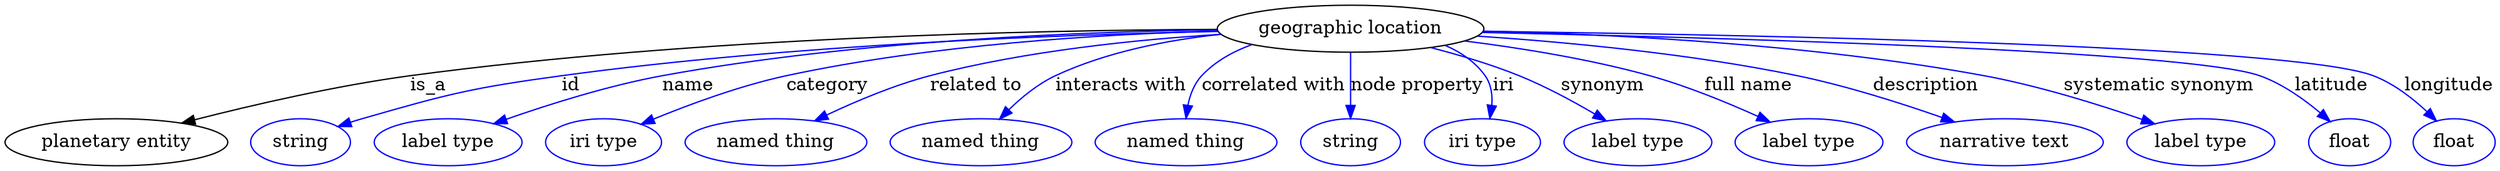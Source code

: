 digraph {
	graph [bb="0,0,1572.6,123"];
	node [label="\N"];
	"geographic location"	 [height=0.5,
		label="geographic location",
		pos="843.64,105",
		width=2.2387];
	"planetary entity"	 [height=0.5,
		pos="65.644,18",
		width=1.8234];
	"geographic location" -> "planetary entity"	 [label=is_a,
		lp="262.64,61.5",
		pos="e,107.2,32.058 763.77,102.19 625.67,96.994 347.83,84.935 251.64,69 205.25,61.314 153.78,46.711 116.76,35.094"];
	id	 [color=blue,
		height=0.5,
		label=string,
		pos="179.64,18",
		width=0.84854];
	"geographic location" -> id	 [color=blue,
		label=id,
		lp="359.14,61.5",
		pos="e,203.47,29.571 763.39,103.24 665.95,100.15 496.86,91.73 353.64,69 293.07,59.386 277.63,56 219.64,36 217.4,35.225 215.1,34.371 212.81,\
33.469",
		style=solid];
	name	 [color=blue,
		height=0.5,
		label="label type",
		pos="273.64,18",
		width=1.2638];
	"geographic location" -> name	 [color=blue,
		label=name,
		lp="438.14,61.5",
		pos="e,304.98,31.243 765.39,100.6 662.11,94.398 485.99,82.34 422.64,69 385.15,61.104 344.05,46.567 314.53,35.028",
		style=solid];
	category	 [color=blue,
		height=0.5,
		label="iri type",
		pos="373.64,18",
		width=1.011];
	"geographic location" -> category	 [color=blue,
		label=category,
		lp="529.14,61.5",
		pos="e,400.27,30.705 763.77,102.34 694.64,98.663 592.42,89.891 505.64,69 472.18,60.944 435.81,46.431 409.74,34.941",
		style=solid];
	"related to"	 [color=blue,
		height=0.5,
		label="named thing",
		pos="483.64,18",
		width=1.5346];
	"geographic location" -> "related to"	 [color=blue,
		label="related to",
		lp="619.64,61.5",
		pos="e,511.7,33.79 766.37,99.712 716.32,94.87 650.18,85.785 593.64,69 568.44,61.519 541.66,49.202 520.82,38.546",
		style=solid];
	"interacts with"	 [color=blue,
		height=0.5,
		label="named thing",
		pos="611.64,18",
		width=1.5346];
	"geographic location" -> "interacts with"	 [color=blue,
		label="interacts with",
		lp="707.64,61.5",
		pos="e,627.5,35.735 769.4,97.955 737.75,92.858 701.17,84.087 670.64,69 657.49,62.499 644.9,52.362 634.75,42.833",
		style=solid];
	"correlated with"	 [color=blue,
		height=0.5,
		label="named thing",
		pos="739.64,18",
		width=1.5346];
	"geographic location" -> "correlated with"	 [color=blue,
		label="correlated with",
		lp="798.64,61.5",
		pos="e,742.34,36.453 791.09,91.088 778.86,85.811 766.76,78.649 757.64,69 751.69,62.691 747.68,54.29 745,46.13",
		style=solid];
	"node property"	 [color=blue,
		height=0.5,
		label=string,
		pos="843.64,18",
		width=0.84854];
	"geographic location" -> "node property"	 [color=blue,
		label="node property",
		lp="881.64,61.5",
		pos="e,843.64,36.003 843.64,86.974 843.64,75.192 843.64,59.561 843.64,46.158",
		style=solid];
	iri	 [color=blue,
		height=0.5,
		label="iri type",
		pos="928.64,18",
		width=1.011];
	"geographic location" -> iri	 [color=blue,
		label=iri,
		lp="934.14,61.5",
		pos="e,929.83,36.134 893.13,90.534 903.63,85.315 913.64,78.319 920.64,69 925.51,62.524 927.94,54.263 929.04,46.285",
		style=solid];
	synonym	 [color=blue,
		height=0.5,
		label="label type",
		pos="1028.6,18",
		width=1.2638];
	"geographic location" -> synonym	 [color=blue,
		label=synonym,
		lp="997.14,61.5",
		pos="e,1005.8,33.604 890.96,90.359 908.17,84.456 927.58,77.117 944.64,69 962.67,60.423 981.77,49.029 997.2,39.187",
		style=solid];
	"full name"	 [color=blue,
		height=0.5,
		label="label type",
		pos="1137.6,18",
		width=1.2638];
	"geographic location" -> "full name"	 [color=blue,
		label="full name",
		lp="1091.1,61.5",
		pos="e,1110.5,32.652 912.41,95.428 947.15,89.601 989.67,80.945 1026.6,69 1052.5,60.652 1080.2,47.895 1101.5,37.229",
		style=solid];
	description	 [color=blue,
		height=0.5,
		label="narrative text",
		pos="1258.6,18",
		width=1.6068];
	"geographic location" -> description	 [color=blue,
		label=description,
		lp="1199.1,61.5",
		pos="e,1225.3,32.872 920.92,99.738 977.19,94.762 1054.9,85.512 1121.6,69 1154,60.992 1189.2,47.773 1215.9,36.8",
		style=solid];
	"systematic synonym"	 [color=blue,
		height=0.5,
		label="label type",
		pos="1379.6,18",
		width=1.2638];
	"geographic location" -> "systematic synonym"	 [color=blue,
		label="systematic synonym",
		lp="1343.6,61.5",
		pos="e,1348.7,31.308 921.51,100.07 1017.8,93.577 1176.1,81.512 1233.6,69 1270.3,61.032 1310.4,46.572 1339.3,35.078",
		style=solid];
	latitude	 [color=blue,
		height=0.5,
		label=float,
		pos="1473.6,18",
		width=0.75];
	"geographic location" -> latitude	 [color=blue,
		label=latitude,
		lp="1452.1,61.5",
		pos="e,1458.5,33.046 923.46,102.34 1067.4,97.168 1359.7,84.879 1403.6,69 1421,62.709 1437.9,50.684 1450.7,39.889",
		style=solid];
	longitude	 [color=blue,
		height=0.5,
		label=float,
		pos="1545.6,18",
		width=0.75];
	"geographic location" -> longitude	 [color=blue,
		label=longitude,
		lp="1528.6,61.5",
		pos="e,1530.8,33.086 923.91,103 1082.7,98.663 1426,87.302 1476.6,69 1493.9,62.772 1510.5,50.749 1523.1,39.94",
		style=solid];
}
